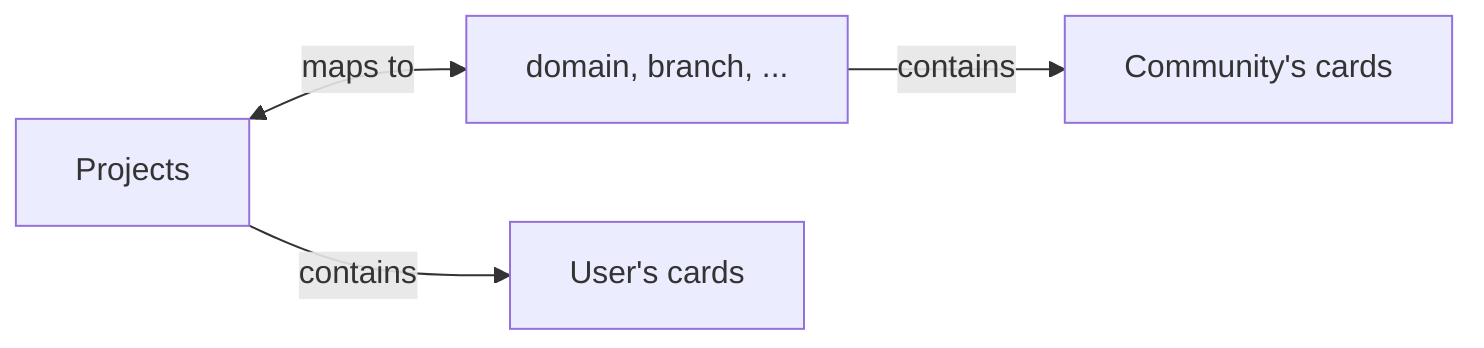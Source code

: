 flowchart LR

SS[Projects] <-->|maps to| N[domain, branch, ...]

SS --> |contains| UC[User's cards]
N-->|contains| CC[Community's cards]